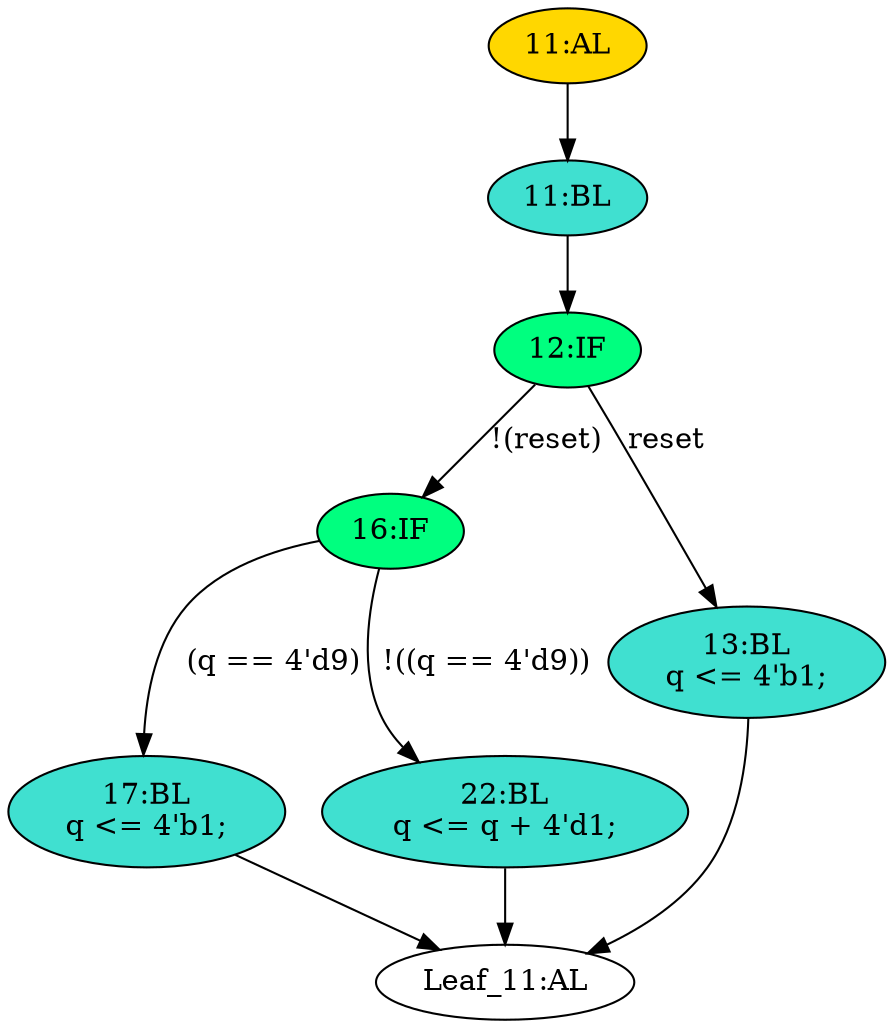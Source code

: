 strict digraph "" {
	node [label="\N"];
	"16:IF"	[ast="<pyverilog.vparser.ast.IfStatement object at 0x7fa3ded0a3d0>",
		fillcolor=springgreen,
		label="16:IF",
		statements="[]",
		style=filled,
		typ=IfStatement];
	"17:BL"	[ast="<pyverilog.vparser.ast.Block object at 0x7fa3ded0a790>",
		fillcolor=turquoise,
		label="17:BL
q <= 4'b1;",
		statements="[<pyverilog.vparser.ast.NonblockingSubstitution object at 0x7fa3ded0a7d0>]",
		style=filled,
		typ=Block];
	"16:IF" -> "17:BL"	[cond="['q']",
		label="(q == 4'd9)",
		lineno=16];
	"22:BL"	[ast="<pyverilog.vparser.ast.Block object at 0x7fa3ded0a510>",
		fillcolor=turquoise,
		label="22:BL
q <= q + 4'd1;",
		statements="[<pyverilog.vparser.ast.NonblockingSubstitution object at 0x7fa3ded0a550>]",
		style=filled,
		typ=Block];
	"16:IF" -> "22:BL"	[cond="['q']",
		label="!((q == 4'd9))",
		lineno=16];
	"12:IF"	[ast="<pyverilog.vparser.ast.IfStatement object at 0x7fa3ded0a9d0>",
		fillcolor=springgreen,
		label="12:IF",
		statements="[]",
		style=filled,
		typ=IfStatement];
	"12:IF" -> "16:IF"	[cond="['reset']",
		label="!(reset)",
		lineno=12];
	"13:BL"	[ast="<pyverilog.vparser.ast.Block object at 0x7fa3ded0aa10>",
		fillcolor=turquoise,
		label="13:BL
q <= 4'b1;",
		statements="[<pyverilog.vparser.ast.NonblockingSubstitution object at 0x7fa3ded0aa50>]",
		style=filled,
		typ=Block];
	"12:IF" -> "13:BL"	[cond="['reset']",
		label=reset,
		lineno=12];
	"Leaf_11:AL"	[def_var="['q']",
		label="Leaf_11:AL"];
	"17:BL" -> "Leaf_11:AL"	[cond="[]",
		lineno=None];
	"11:BL"	[ast="<pyverilog.vparser.ast.Block object at 0x7fa3ded0ac10>",
		fillcolor=turquoise,
		label="11:BL",
		statements="[]",
		style=filled,
		typ=Block];
	"11:BL" -> "12:IF"	[cond="[]",
		lineno=None];
	"13:BL" -> "Leaf_11:AL"	[cond="[]",
		lineno=None];
	"11:AL"	[ast="<pyverilog.vparser.ast.Always object at 0x7fa3ded0ac90>",
		clk_sens=True,
		fillcolor=gold,
		label="11:AL",
		sens="['clk']",
		statements="[]",
		style=filled,
		typ=Always,
		use_var="['reset', 'q']"];
	"11:AL" -> "11:BL"	[cond="[]",
		lineno=None];
	"22:BL" -> "Leaf_11:AL"	[cond="[]",
		lineno=None];
}

